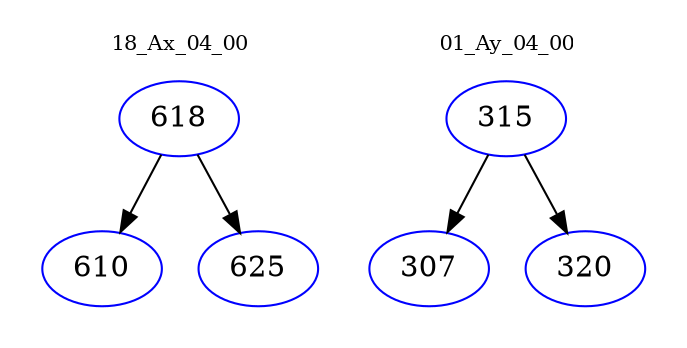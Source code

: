 digraph{
subgraph cluster_0 {
color = white
label = "18_Ax_04_00";
fontsize=10;
T0_618 [label="618", color="blue"]
T0_618 -> T0_610 [color="black"]
T0_610 [label="610", color="blue"]
T0_618 -> T0_625 [color="black"]
T0_625 [label="625", color="blue"]
}
subgraph cluster_1 {
color = white
label = "01_Ay_04_00";
fontsize=10;
T1_315 [label="315", color="blue"]
T1_315 -> T1_307 [color="black"]
T1_307 [label="307", color="blue"]
T1_315 -> T1_320 [color="black"]
T1_320 [label="320", color="blue"]
}
}
